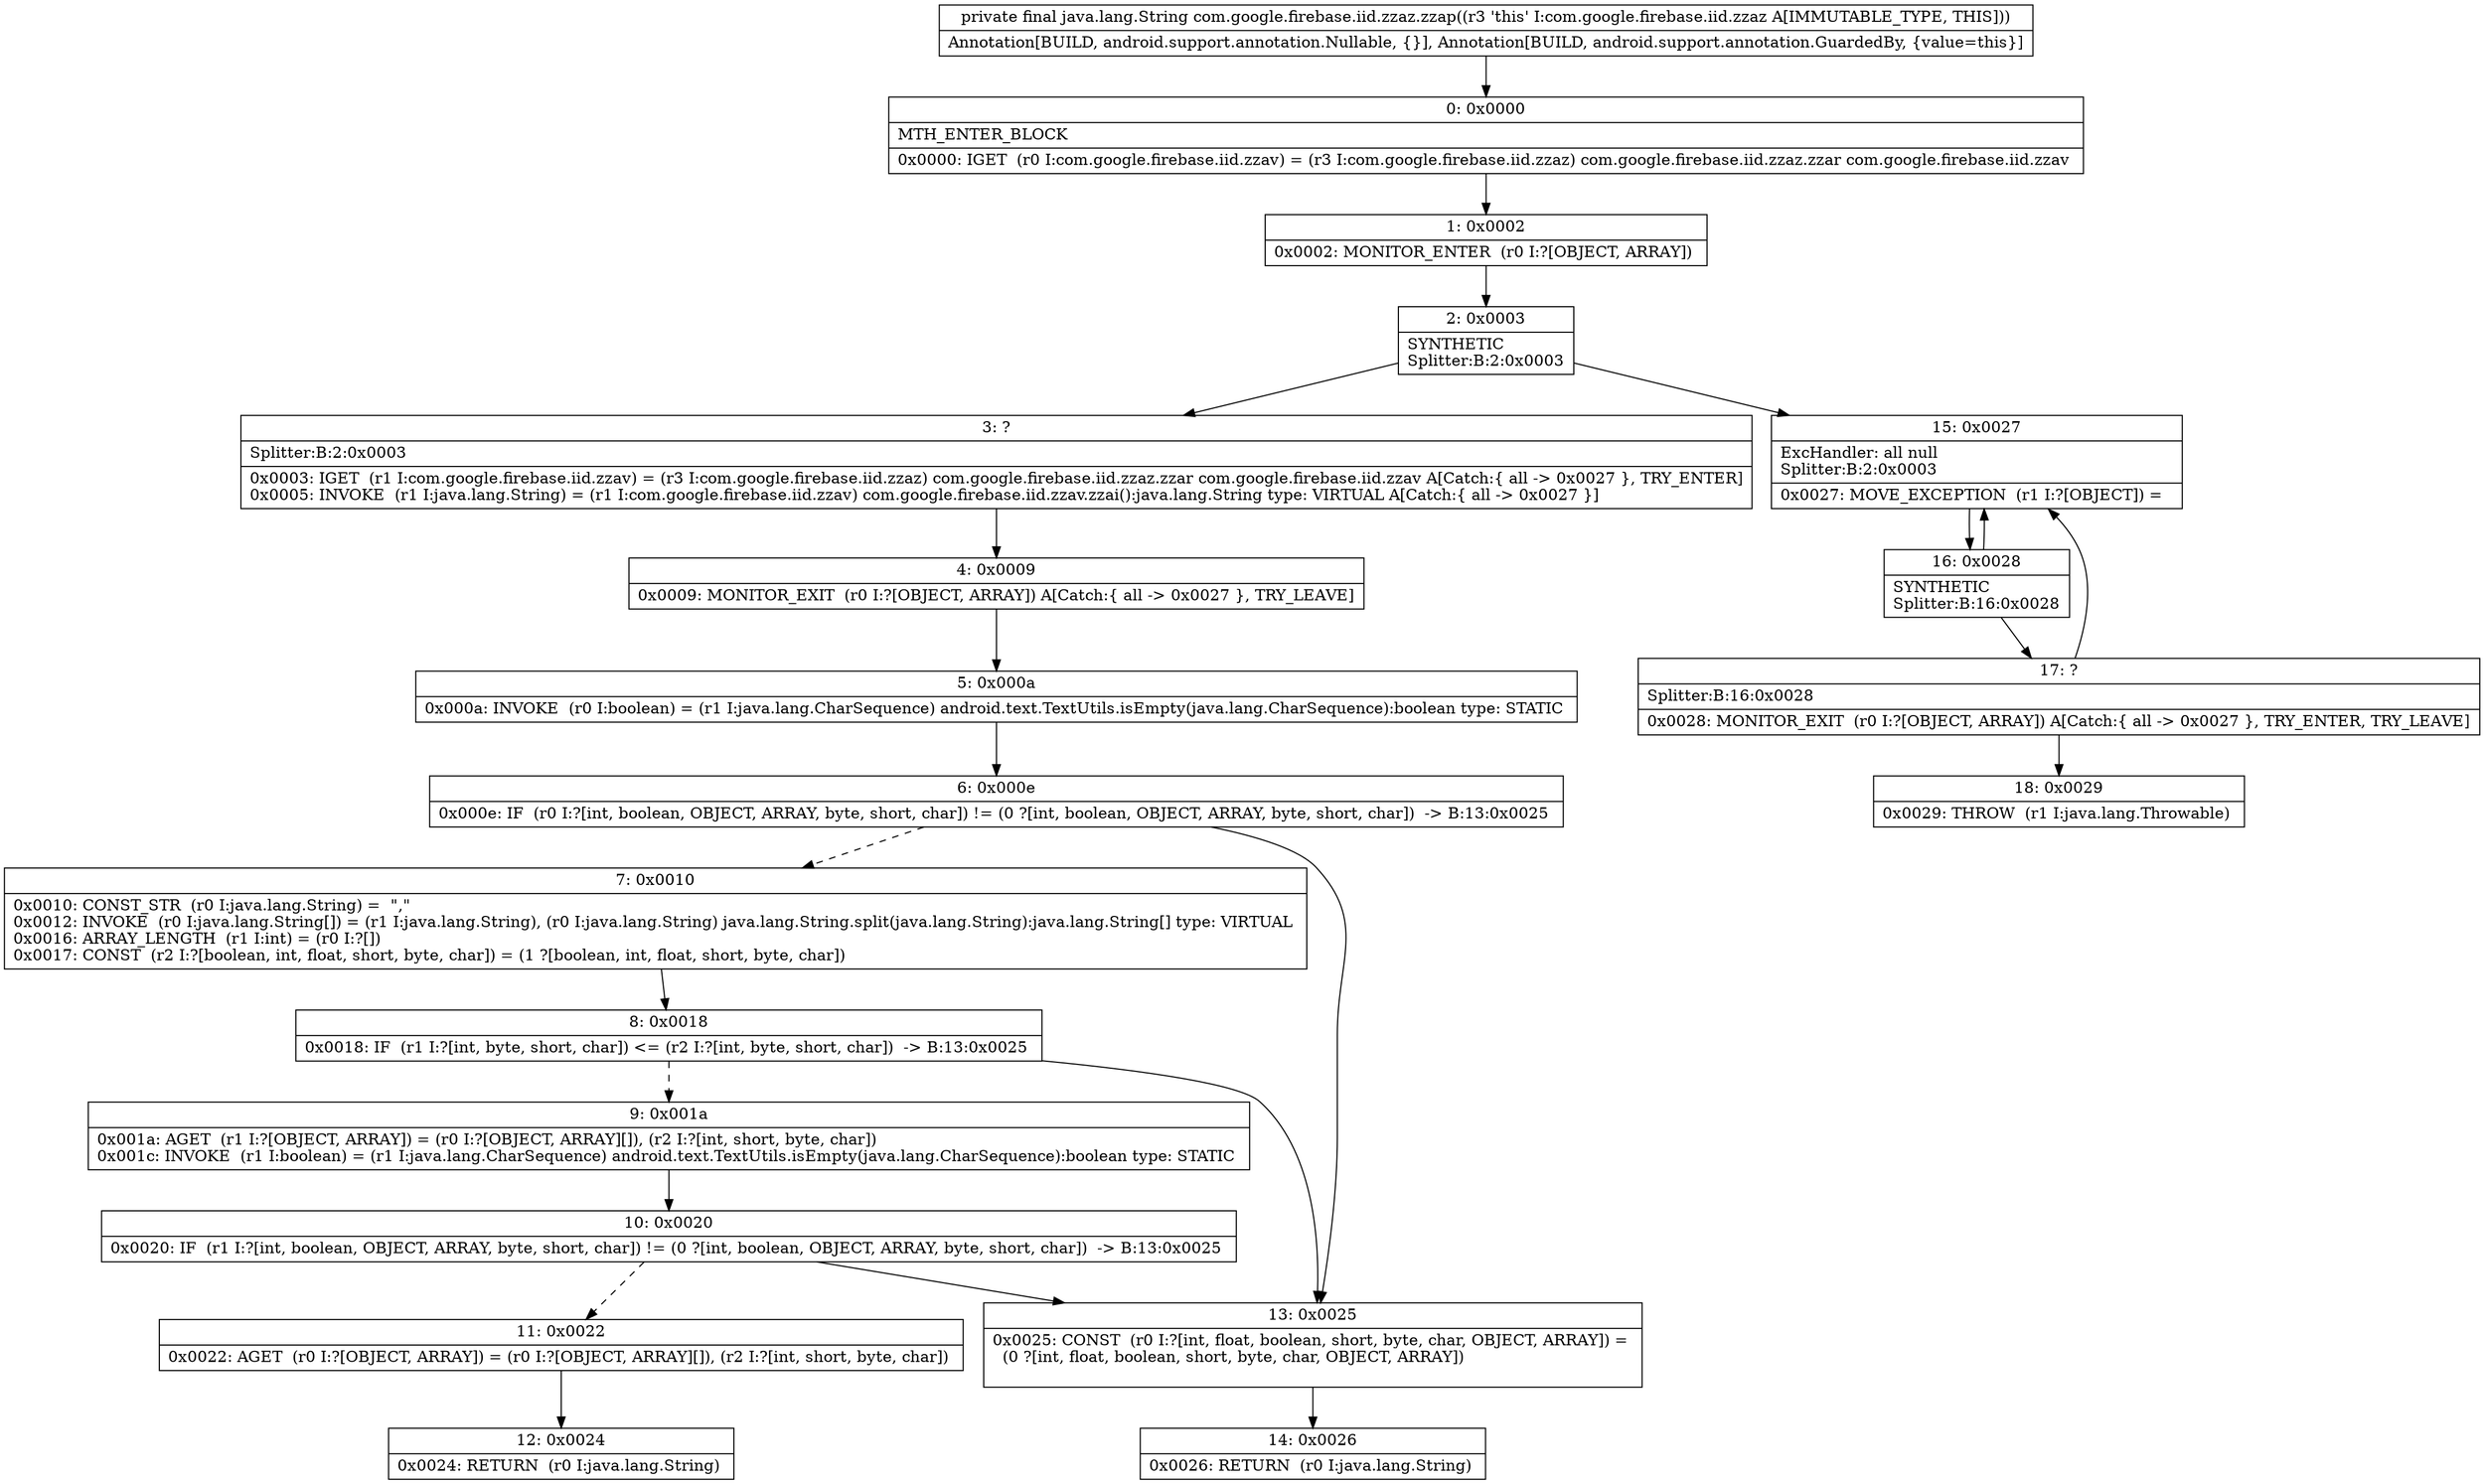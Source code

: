 digraph "CFG forcom.google.firebase.iid.zzaz.zzap()Ljava\/lang\/String;" {
Node_0 [shape=record,label="{0\:\ 0x0000|MTH_ENTER_BLOCK\l|0x0000: IGET  (r0 I:com.google.firebase.iid.zzav) = (r3 I:com.google.firebase.iid.zzaz) com.google.firebase.iid.zzaz.zzar com.google.firebase.iid.zzav \l}"];
Node_1 [shape=record,label="{1\:\ 0x0002|0x0002: MONITOR_ENTER  (r0 I:?[OBJECT, ARRAY]) \l}"];
Node_2 [shape=record,label="{2\:\ 0x0003|SYNTHETIC\lSplitter:B:2:0x0003\l}"];
Node_3 [shape=record,label="{3\:\ ?|Splitter:B:2:0x0003\l|0x0003: IGET  (r1 I:com.google.firebase.iid.zzav) = (r3 I:com.google.firebase.iid.zzaz) com.google.firebase.iid.zzaz.zzar com.google.firebase.iid.zzav A[Catch:\{ all \-\> 0x0027 \}, TRY_ENTER]\l0x0005: INVOKE  (r1 I:java.lang.String) = (r1 I:com.google.firebase.iid.zzav) com.google.firebase.iid.zzav.zzai():java.lang.String type: VIRTUAL A[Catch:\{ all \-\> 0x0027 \}]\l}"];
Node_4 [shape=record,label="{4\:\ 0x0009|0x0009: MONITOR_EXIT  (r0 I:?[OBJECT, ARRAY]) A[Catch:\{ all \-\> 0x0027 \}, TRY_LEAVE]\l}"];
Node_5 [shape=record,label="{5\:\ 0x000a|0x000a: INVOKE  (r0 I:boolean) = (r1 I:java.lang.CharSequence) android.text.TextUtils.isEmpty(java.lang.CharSequence):boolean type: STATIC \l}"];
Node_6 [shape=record,label="{6\:\ 0x000e|0x000e: IF  (r0 I:?[int, boolean, OBJECT, ARRAY, byte, short, char]) != (0 ?[int, boolean, OBJECT, ARRAY, byte, short, char])  \-\> B:13:0x0025 \l}"];
Node_7 [shape=record,label="{7\:\ 0x0010|0x0010: CONST_STR  (r0 I:java.lang.String) =  \",\" \l0x0012: INVOKE  (r0 I:java.lang.String[]) = (r1 I:java.lang.String), (r0 I:java.lang.String) java.lang.String.split(java.lang.String):java.lang.String[] type: VIRTUAL \l0x0016: ARRAY_LENGTH  (r1 I:int) = (r0 I:?[]) \l0x0017: CONST  (r2 I:?[boolean, int, float, short, byte, char]) = (1 ?[boolean, int, float, short, byte, char]) \l}"];
Node_8 [shape=record,label="{8\:\ 0x0018|0x0018: IF  (r1 I:?[int, byte, short, char]) \<= (r2 I:?[int, byte, short, char])  \-\> B:13:0x0025 \l}"];
Node_9 [shape=record,label="{9\:\ 0x001a|0x001a: AGET  (r1 I:?[OBJECT, ARRAY]) = (r0 I:?[OBJECT, ARRAY][]), (r2 I:?[int, short, byte, char]) \l0x001c: INVOKE  (r1 I:boolean) = (r1 I:java.lang.CharSequence) android.text.TextUtils.isEmpty(java.lang.CharSequence):boolean type: STATIC \l}"];
Node_10 [shape=record,label="{10\:\ 0x0020|0x0020: IF  (r1 I:?[int, boolean, OBJECT, ARRAY, byte, short, char]) != (0 ?[int, boolean, OBJECT, ARRAY, byte, short, char])  \-\> B:13:0x0025 \l}"];
Node_11 [shape=record,label="{11\:\ 0x0022|0x0022: AGET  (r0 I:?[OBJECT, ARRAY]) = (r0 I:?[OBJECT, ARRAY][]), (r2 I:?[int, short, byte, char]) \l}"];
Node_12 [shape=record,label="{12\:\ 0x0024|0x0024: RETURN  (r0 I:java.lang.String) \l}"];
Node_13 [shape=record,label="{13\:\ 0x0025|0x0025: CONST  (r0 I:?[int, float, boolean, short, byte, char, OBJECT, ARRAY]) = \l  (0 ?[int, float, boolean, short, byte, char, OBJECT, ARRAY])\l \l}"];
Node_14 [shape=record,label="{14\:\ 0x0026|0x0026: RETURN  (r0 I:java.lang.String) \l}"];
Node_15 [shape=record,label="{15\:\ 0x0027|ExcHandler: all null\lSplitter:B:2:0x0003\l|0x0027: MOVE_EXCEPTION  (r1 I:?[OBJECT]) =  \l}"];
Node_16 [shape=record,label="{16\:\ 0x0028|SYNTHETIC\lSplitter:B:16:0x0028\l}"];
Node_17 [shape=record,label="{17\:\ ?|Splitter:B:16:0x0028\l|0x0028: MONITOR_EXIT  (r0 I:?[OBJECT, ARRAY]) A[Catch:\{ all \-\> 0x0027 \}, TRY_ENTER, TRY_LEAVE]\l}"];
Node_18 [shape=record,label="{18\:\ 0x0029|0x0029: THROW  (r1 I:java.lang.Throwable) \l}"];
MethodNode[shape=record,label="{private final java.lang.String com.google.firebase.iid.zzaz.zzap((r3 'this' I:com.google.firebase.iid.zzaz A[IMMUTABLE_TYPE, THIS]))  | Annotation[BUILD, android.support.annotation.Nullable, \{\}], Annotation[BUILD, android.support.annotation.GuardedBy, \{value=this\}]\l}"];
MethodNode -> Node_0;
Node_0 -> Node_1;
Node_1 -> Node_2;
Node_2 -> Node_3;
Node_2 -> Node_15;
Node_3 -> Node_4;
Node_4 -> Node_5;
Node_5 -> Node_6;
Node_6 -> Node_7[style=dashed];
Node_6 -> Node_13;
Node_7 -> Node_8;
Node_8 -> Node_9[style=dashed];
Node_8 -> Node_13;
Node_9 -> Node_10;
Node_10 -> Node_11[style=dashed];
Node_10 -> Node_13;
Node_11 -> Node_12;
Node_13 -> Node_14;
Node_15 -> Node_16;
Node_16 -> Node_17;
Node_16 -> Node_15;
Node_17 -> Node_18;
Node_17 -> Node_15;
}

